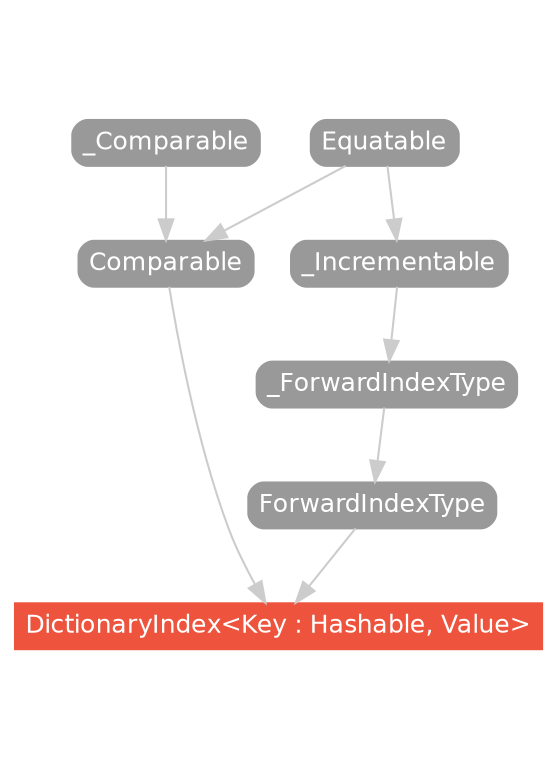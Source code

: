 strict digraph "DictionaryIndex<Key : Hashable, Value> - Type Hierarchy - SwiftDoc.org" {
    pad="0.1,0.8"
    node [shape=box, style="filled,rounded", color="#999999", fillcolor="#999999", fontcolor=white, fontname=Helvetica, fontnames="Helvetica,sansserif", fontsize=12, margin="0.07,0.05", height="0.3"]
    edge [color="#cccccc"]
    "Comparable" [URL="/protocol/Comparable/hierarchy/"]
    "DictionaryIndex<Key : Hashable, Value>" [URL="/type/DictionaryIndex/", style="filled", fillcolor="#ee543d", color="#ee543d"]
    "Equatable" [URL="/protocol/Equatable/hierarchy/"]
    "ForwardIndexType" [URL="/protocol/ForwardIndexType/hierarchy/"]
    "_Comparable" [URL="/protocol/_Comparable/hierarchy/"]
    "_ForwardIndexType" [URL="/protocol/_ForwardIndexType/hierarchy/"]
    "_Incrementable" [URL="/protocol/_Incrementable/hierarchy/"]    "ForwardIndexType" -> "DictionaryIndex<Key : Hashable, Value>"
    "Comparable" -> "DictionaryIndex<Key : Hashable, Value>"
    "_ForwardIndexType" -> "ForwardIndexType"
    "_Incrementable" -> "_ForwardIndexType"
    "Equatable" -> "_Incrementable"
    "_Comparable" -> "Comparable"
    "Equatable" -> "Comparable"
    subgraph Types {
        rank = max; "DictionaryIndex<Key : Hashable, Value>";
    }
}